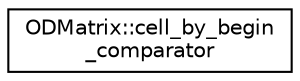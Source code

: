 digraph "Graphical Class Hierarchy"
{
  edge [fontname="Helvetica",fontsize="10",labelfontname="Helvetica",labelfontsize="10"];
  node [fontname="Helvetica",fontsize="10",shape=record];
  rankdir="LR";
  Node0 [label="ODMatrix::cell_by_begin\l_comparator",height=0.2,width=0.4,color="black", fillcolor="white", style="filled",URL="$d3/d15/class_o_d_matrix_1_1cell__by__begin__comparator.html",tooltip="Used for sorting the cells by the begin time they describe. "];
}
